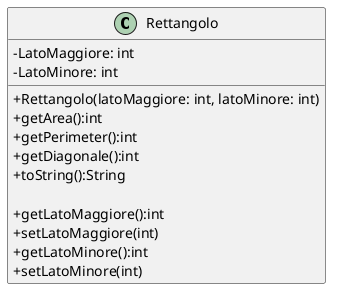 @startuml
'https://plantuml.com/class-diagram

skinparam classAttributeIconSize 0

class Rettangolo{
    -LatoMaggiore: int
    -LatoMinore: int

    +Rettangolo(latoMaggiore: int, latoMinore: int)
    +getArea():int
    +getPerimeter():int
    +getDiagonale():int
    +toString():String

    +getLatoMaggiore():int
    +setLatoMaggiore(int)
    +getLatoMinore():int
    +setLatoMinore(int)


}

@enduml